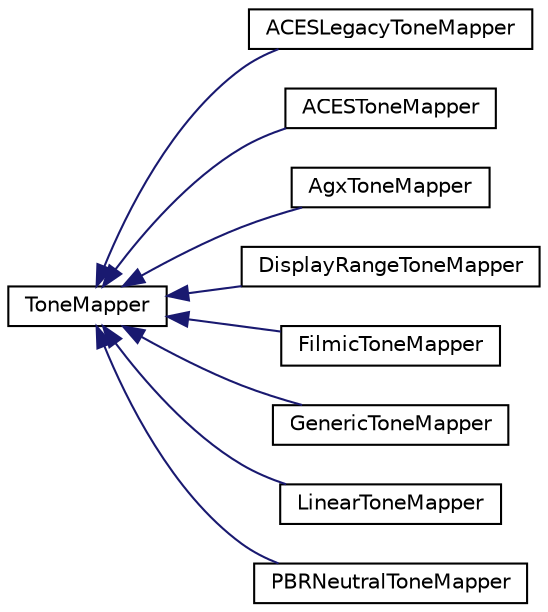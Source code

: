 digraph "Graphical Class Hierarchy"
{
 // LATEX_PDF_SIZE
  bgcolor="transparent";
  edge [fontname="Helvetica",fontsize="10",labelfontname="Helvetica",labelfontsize="10"];
  node [fontname="Helvetica",fontsize="10",shape=record];
  rankdir="LR";
  Node0 [label="ToneMapper",height=0.2,width=0.4,color="black",URL="$structfilament_1_1_tone_mapper.html",tooltip="Interface for tone mapping operators."];
  Node0 -> Node1 [dir="back",color="midnightblue",fontsize="10",style="solid",fontname="Helvetica"];
  Node1 [label="ACESLegacyToneMapper",height=0.2,width=0.4,color="black",URL="$structfilament_1_1_a_c_e_s_legacy_tone_mapper.html",tooltip="ACES tone mapping operator, modified to match the perceived brightness of FilmicToneMapper."];
  Node0 -> Node2 [dir="back",color="midnightblue",fontsize="10",style="solid",fontname="Helvetica"];
  Node2 [label="ACESToneMapper",height=0.2,width=0.4,color="black",URL="$structfilament_1_1_a_c_e_s_tone_mapper.html",tooltip="ACES tone mapping operator."];
  Node0 -> Node3 [dir="back",color="midnightblue",fontsize="10",style="solid",fontname="Helvetica"];
  Node3 [label="AgxToneMapper",height=0.2,width=0.4,color="black",URL="$structfilament_1_1_agx_tone_mapper.html",tooltip="AgX tone mapping operator."];
  Node0 -> Node4 [dir="back",color="midnightblue",fontsize="10",style="solid",fontname="Helvetica"];
  Node4 [label="DisplayRangeToneMapper",height=0.2,width=0.4,color="black",URL="$structfilament_1_1_display_range_tone_mapper.html",tooltip="A tone mapper that converts the input HDR RGB color into one of 16 debug colors that represent the pi..."];
  Node0 -> Node5 [dir="back",color="midnightblue",fontsize="10",style="solid",fontname="Helvetica"];
  Node5 [label="FilmicToneMapper",height=0.2,width=0.4,color="black",URL="$structfilament_1_1_filmic_tone_mapper.html",tooltip="\"Filmic\" tone mapping operator."];
  Node0 -> Node6 [dir="back",color="midnightblue",fontsize="10",style="solid",fontname="Helvetica"];
  Node6 [label="GenericToneMapper",height=0.2,width=0.4,color="black",URL="$structfilament_1_1_generic_tone_mapper.html",tooltip="Generic tone mapping operator that gives control over the tone mapping curve."];
  Node0 -> Node7 [dir="back",color="midnightblue",fontsize="10",style="solid",fontname="Helvetica"];
  Node7 [label="LinearToneMapper",height=0.2,width=0.4,color="black",URL="$structfilament_1_1_linear_tone_mapper.html",tooltip="Linear tone mapping operator that returns the input color but clamped to the 0..1 range."];
  Node0 -> Node8 [dir="back",color="midnightblue",fontsize="10",style="solid",fontname="Helvetica"];
  Node8 [label="PBRNeutralToneMapper",height=0.2,width=0.4,color="black",URL="$structfilament_1_1_p_b_r_neutral_tone_mapper.html",tooltip="Khronos PBR Neutral tone mapping operator."];
}
